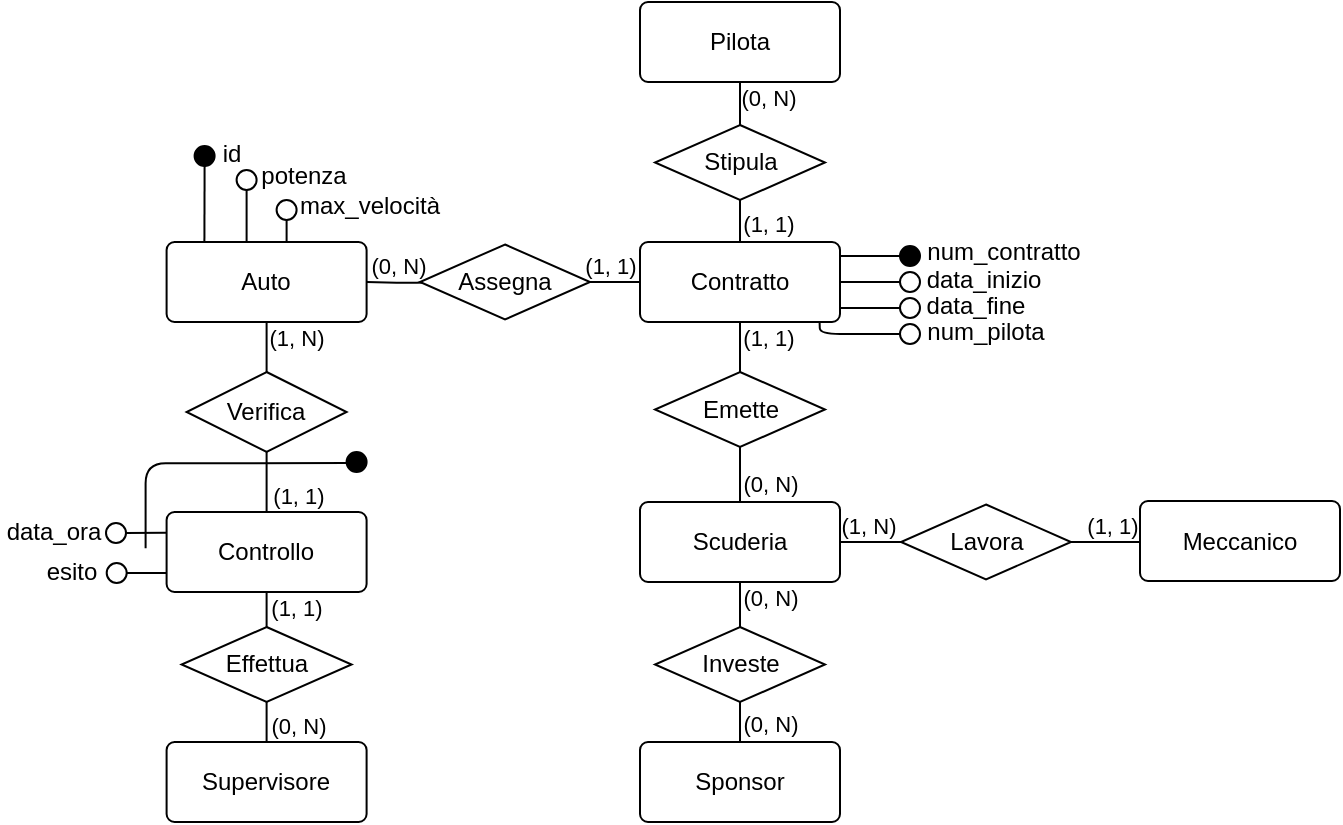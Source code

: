 <mxfile version="20.8.3" type="device"><diagram id="yc5u9u19qxj1vEaBZt0L" name="Pagina-1"><mxGraphModel dx="989" dy="520" grid="1" gridSize="10" guides="1" tooltips="1" connect="1" arrows="1" fold="1" page="1" pageScale="1" pageWidth="827" pageHeight="1169" math="0" shadow="0"><root><mxCell id="0"/><mxCell id="1" parent="0"/><mxCell id="Ldy5WiKjMDPg7ZvFULXC-1" value="Scuderia" style="rounded=1;arcSize=10;whiteSpace=wrap;html=1;align=center;" vertex="1" parent="1"><mxGeometry x="400" y="500" width="100" height="40" as="geometry"/></mxCell><mxCell id="Ldy5WiKjMDPg7ZvFULXC-11" value="Auto" style="rounded=1;arcSize=10;whiteSpace=wrap;html=1;align=center;" vertex="1" parent="1"><mxGeometry x="163.3" y="370" width="100" height="40" as="geometry"/></mxCell><mxCell id="Ldy5WiKjMDPg7ZvFULXC-12" value="Pilota" style="rounded=1;arcSize=10;whiteSpace=wrap;html=1;align=center;" vertex="1" parent="1"><mxGeometry x="400" y="250" width="100" height="40" as="geometry"/></mxCell><mxCell id="Ldy5WiKjMDPg7ZvFULXC-13" value="Meccanico" style="rounded=1;arcSize=10;whiteSpace=wrap;html=1;align=center;" vertex="1" parent="1"><mxGeometry x="650" y="499.5" width="100" height="40" as="geometry"/></mxCell><mxCell id="Ldy5WiKjMDPg7ZvFULXC-14" value="Sponsor" style="rounded=1;arcSize=10;whiteSpace=wrap;html=1;align=center;" vertex="1" parent="1"><mxGeometry x="400" y="620" width="100" height="40" as="geometry"/></mxCell><mxCell id="Ldy5WiKjMDPg7ZvFULXC-15" value="Controllo" style="rounded=1;arcSize=10;whiteSpace=wrap;html=1;align=center;" vertex="1" parent="1"><mxGeometry x="163.3" y="505" width="100" height="40" as="geometry"/></mxCell><mxCell id="Ldy5WiKjMDPg7ZvFULXC-16" value="Supervisore" style="rounded=1;arcSize=10;whiteSpace=wrap;html=1;align=center;" vertex="1" parent="1"><mxGeometry x="163.3" y="620" width="100" height="40" as="geometry"/></mxCell><mxCell id="Ldy5WiKjMDPg7ZvFULXC-17" value="Contratto" style="rounded=1;arcSize=10;whiteSpace=wrap;html=1;align=center;" vertex="1" parent="1"><mxGeometry x="400" y="370" width="100" height="40" as="geometry"/></mxCell><mxCell id="Ldy5WiKjMDPg7ZvFULXC-18" value="" style="endArrow=none;html=1;rounded=0;strokeColor=default;entryX=1;entryY=0.25;entryDx=0;entryDy=0;" edge="1" parent="1"><mxGeometry width="50" height="50" relative="1" as="geometry"><mxPoint x="530" y="390" as="sourcePoint"/><mxPoint x="500" y="390" as="targetPoint"/></mxGeometry></mxCell><mxCell id="Ldy5WiKjMDPg7ZvFULXC-19" value="" style="ellipse;whiteSpace=wrap;html=1;aspect=fixed;fillColor=none;" vertex="1" parent="1"><mxGeometry x="530" y="385" width="10" height="10" as="geometry"/></mxCell><mxCell id="Ldy5WiKjMDPg7ZvFULXC-20" value="" style="endArrow=none;html=1;rounded=0;strokeColor=default;entryX=1;entryY=0.75;entryDx=0;entryDy=0;" edge="1" parent="1"><mxGeometry width="50" height="50" relative="1" as="geometry"><mxPoint x="530" y="403" as="sourcePoint"/><mxPoint x="500" y="403" as="targetPoint"/></mxGeometry></mxCell><mxCell id="Ldy5WiKjMDPg7ZvFULXC-21" value="" style="ellipse;whiteSpace=wrap;html=1;aspect=fixed;fillColor=none;" vertex="1" parent="1"><mxGeometry x="530" y="398" width="10" height="10" as="geometry"/></mxCell><mxCell id="Ldy5WiKjMDPg7ZvFULXC-22" value="data_inizio" style="text;html=1;strokeColor=none;fillColor=none;align=center;verticalAlign=middle;whiteSpace=wrap;rounded=0;" vertex="1" parent="1"><mxGeometry x="545" y="384" width="54" height="10" as="geometry"/></mxCell><mxCell id="Ldy5WiKjMDPg7ZvFULXC-24" value="" style="endArrow=none;html=1;rounded=0;strokeColor=default;entryX=1;entryY=0.25;entryDx=0;entryDy=0;" edge="1" parent="1"><mxGeometry width="50" height="50" relative="1" as="geometry"><mxPoint x="530" y="377" as="sourcePoint"/><mxPoint x="500" y="377" as="targetPoint"/></mxGeometry></mxCell><mxCell id="Ldy5WiKjMDPg7ZvFULXC-25" value="" style="ellipse;whiteSpace=wrap;html=1;aspect=fixed;fillColor=#000000;" vertex="1" parent="1"><mxGeometry x="530" y="372" width="10" height="10" as="geometry"/></mxCell><mxCell id="Ldy5WiKjMDPg7ZvFULXC-26" value="data_fine" style="text;html=1;strokeColor=none;fillColor=none;align=center;verticalAlign=middle;whiteSpace=wrap;rounded=0;" vertex="1" parent="1"><mxGeometry x="541" y="397" width="54" height="10" as="geometry"/></mxCell><mxCell id="Ldy5WiKjMDPg7ZvFULXC-27" value="num_contratto" style="text;html=1;strokeColor=none;fillColor=none;align=center;verticalAlign=middle;whiteSpace=wrap;rounded=0;" vertex="1" parent="1"><mxGeometry x="555" y="370" width="54" height="10" as="geometry"/></mxCell><mxCell id="Ldy5WiKjMDPg7ZvFULXC-28" value="" style="endArrow=none;html=1;rounded=1;strokeColor=default;entryX=0.898;entryY=1.006;entryDx=0;entryDy=0;entryPerimeter=0;" edge="1" parent="1" target="Ldy5WiKjMDPg7ZvFULXC-17"><mxGeometry width="50" height="50" relative="1" as="geometry"><mxPoint x="530" y="416" as="sourcePoint"/><mxPoint x="500" y="416" as="targetPoint"/><Array as="points"><mxPoint x="490" y="416"/></Array></mxGeometry></mxCell><mxCell id="Ldy5WiKjMDPg7ZvFULXC-29" value="" style="ellipse;whiteSpace=wrap;html=1;aspect=fixed;fillColor=none;" vertex="1" parent="1"><mxGeometry x="530" y="411" width="10" height="10" as="geometry"/></mxCell><mxCell id="Ldy5WiKjMDPg7ZvFULXC-30" value="num_pilota" style="text;html=1;strokeColor=none;fillColor=none;align=center;verticalAlign=middle;whiteSpace=wrap;rounded=0;" vertex="1" parent="1"><mxGeometry x="546" y="410" width="54" height="10" as="geometry"/></mxCell><mxCell id="Ldy5WiKjMDPg7ZvFULXC-31" value="" style="endArrow=none;html=1;rounded=0;strokeColor=default;exitX=0.5;exitY=1;exitDx=0;exitDy=0;" edge="1" parent="1" source="Ldy5WiKjMDPg7ZvFULXC-32"><mxGeometry width="50" height="50" relative="1" as="geometry"><mxPoint x="198.8" y="340" as="sourcePoint"/><mxPoint x="203.3" y="370" as="targetPoint"/></mxGeometry></mxCell><mxCell id="Ldy5WiKjMDPg7ZvFULXC-32" value="" style="ellipse;whiteSpace=wrap;html=1;aspect=fixed;fillColor=none;" vertex="1" parent="1"><mxGeometry x="198.3" y="334" width="10" height="10" as="geometry"/></mxCell><mxCell id="Ldy5WiKjMDPg7ZvFULXC-33" value="potenza" style="text;html=1;strokeColor=none;fillColor=none;align=center;verticalAlign=middle;whiteSpace=wrap;rounded=0;" vertex="1" parent="1"><mxGeometry x="205.3" y="332" width="54" height="10" as="geometry"/></mxCell><mxCell id="Ldy5WiKjMDPg7ZvFULXC-34" value="" style="endArrow=none;html=1;rounded=0;strokeColor=default;entryX=0.189;entryY=0.005;entryDx=0;entryDy=0;exitX=0.5;exitY=1;exitDx=0;exitDy=0;entryPerimeter=0;" edge="1" parent="1" source="Ldy5WiKjMDPg7ZvFULXC-35" target="Ldy5WiKjMDPg7ZvFULXC-11"><mxGeometry width="50" height="50" relative="1" as="geometry"><mxPoint x="147.3" y="332" as="sourcePoint"/><mxPoint x="117.3" y="332" as="targetPoint"/></mxGeometry></mxCell><mxCell id="Ldy5WiKjMDPg7ZvFULXC-35" value="" style="ellipse;whiteSpace=wrap;html=1;aspect=fixed;fillColor=#000000;" vertex="1" parent="1"><mxGeometry x="177.3" y="322" width="10" height="10" as="geometry"/></mxCell><mxCell id="Ldy5WiKjMDPg7ZvFULXC-36" value="max_velocità" style="text;html=1;strokeColor=none;fillColor=none;align=center;verticalAlign=middle;whiteSpace=wrap;rounded=0;" vertex="1" parent="1"><mxGeometry x="238.3" y="347" width="54" height="10" as="geometry"/></mxCell><mxCell id="Ldy5WiKjMDPg7ZvFULXC-37" value="" style="endArrow=none;html=1;rounded=0;strokeColor=default;exitX=0.5;exitY=1;exitDx=0;exitDy=0;" edge="1" parent="1" source="Ldy5WiKjMDPg7ZvFULXC-38"><mxGeometry width="50" height="50" relative="1" as="geometry"><mxPoint x="218.8" y="355" as="sourcePoint"/><mxPoint x="223.3" y="370" as="targetPoint"/></mxGeometry></mxCell><mxCell id="Ldy5WiKjMDPg7ZvFULXC-38" value="" style="ellipse;whiteSpace=wrap;html=1;aspect=fixed;fillColor=none;" vertex="1" parent="1"><mxGeometry x="218.3" y="349" width="10" height="10" as="geometry"/></mxCell><mxCell id="Ldy5WiKjMDPg7ZvFULXC-39" value="id" style="text;html=1;strokeColor=none;fillColor=none;align=center;verticalAlign=middle;whiteSpace=wrap;rounded=0;" vertex="1" parent="1"><mxGeometry x="182.3" y="321" width="28" height="10" as="geometry"/></mxCell><mxCell id="Ldy5WiKjMDPg7ZvFULXC-40" value="" style="ellipse;whiteSpace=wrap;html=1;aspect=fixed;fillColor=#000000;" vertex="1" parent="1"><mxGeometry x="253.3" y="475" width="10" height="10" as="geometry"/></mxCell><mxCell id="Ldy5WiKjMDPg7ZvFULXC-42" value="" style="ellipse;whiteSpace=wrap;html=1;aspect=fixed;fillColor=none;" vertex="1" parent="1"><mxGeometry x="133" y="510.5" width="10" height="10" as="geometry"/></mxCell><mxCell id="Ldy5WiKjMDPg7ZvFULXC-43" value="" style="endArrow=none;html=1;rounded=0;strokeColor=default;exitX=0.003;exitY=0.148;exitDx=0;exitDy=0;entryX=1;entryY=0.5;entryDx=0;entryDy=0;exitPerimeter=0;" edge="1" parent="1" target="Ldy5WiKjMDPg7ZvFULXC-42"><mxGeometry width="50" height="50" relative="1" as="geometry"><mxPoint x="163.3" y="515.42" as="sourcePoint"/><mxPoint x="142.82" y="505.5" as="targetPoint"/></mxGeometry></mxCell><mxCell id="Ldy5WiKjMDPg7ZvFULXC-45" value="data_ora" style="text;html=1;strokeColor=none;fillColor=none;align=center;verticalAlign=middle;whiteSpace=wrap;rounded=0;" vertex="1" parent="1"><mxGeometry x="80" y="509.5" width="54" height="10" as="geometry"/></mxCell><mxCell id="Ldy5WiKjMDPg7ZvFULXC-46" value="" style="ellipse;whiteSpace=wrap;html=1;aspect=fixed;fillColor=none;" vertex="1" parent="1"><mxGeometry x="133.35" y="530.5" width="10" height="10" as="geometry"/></mxCell><mxCell id="Ldy5WiKjMDPg7ZvFULXC-47" value="" style="endArrow=none;html=1;rounded=0;strokeColor=default;entryX=1;entryY=0.5;entryDx=0;entryDy=0;" edge="1" parent="1" target="Ldy5WiKjMDPg7ZvFULXC-46"><mxGeometry width="50" height="50" relative="1" as="geometry"><mxPoint x="163" y="535.5" as="sourcePoint"/><mxPoint x="143.17" y="525.5" as="targetPoint"/></mxGeometry></mxCell><mxCell id="Ldy5WiKjMDPg7ZvFULXC-48" value="esito" style="text;html=1;strokeColor=none;fillColor=none;align=center;verticalAlign=middle;whiteSpace=wrap;rounded=0;" vertex="1" parent="1"><mxGeometry x="89" y="529.5" width="54" height="10" as="geometry"/></mxCell><mxCell id="Ldy5WiKjMDPg7ZvFULXC-51" style="edgeStyle=orthogonalEdgeStyle;rounded=1;orthogonalLoop=1;jettySize=auto;html=1;exitX=0.5;exitY=1;exitDx=0;exitDy=0;entryX=0.5;entryY=0;entryDx=0;entryDy=0;endArrow=none;endFill=0;" edge="1" parent="1" source="Ldy5WiKjMDPg7ZvFULXC-49" target="Ldy5WiKjMDPg7ZvFULXC-15"><mxGeometry relative="1" as="geometry"/></mxCell><mxCell id="Ldy5WiKjMDPg7ZvFULXC-76" value="(1, 1)" style="edgeLabel;html=1;align=center;verticalAlign=middle;resizable=0;points=[];" vertex="1" connectable="0" parent="Ldy5WiKjMDPg7ZvFULXC-51"><mxGeometry x="0.628" relative="1" as="geometry"><mxPoint x="15" y="-3" as="offset"/></mxGeometry></mxCell><mxCell id="Ldy5WiKjMDPg7ZvFULXC-52" style="edgeStyle=orthogonalEdgeStyle;rounded=1;orthogonalLoop=1;jettySize=auto;html=1;exitX=0.5;exitY=0;exitDx=0;exitDy=0;entryX=0.5;entryY=1;entryDx=0;entryDy=0;endArrow=none;endFill=0;" edge="1" parent="1" source="Ldy5WiKjMDPg7ZvFULXC-49" target="Ldy5WiKjMDPg7ZvFULXC-11"><mxGeometry relative="1" as="geometry"/></mxCell><mxCell id="Ldy5WiKjMDPg7ZvFULXC-77" value="(1, N)" style="edgeLabel;html=1;align=center;verticalAlign=middle;resizable=0;points=[];" vertex="1" connectable="0" parent="Ldy5WiKjMDPg7ZvFULXC-52"><mxGeometry x="0.749" y="-1" relative="1" as="geometry"><mxPoint x="13" y="5" as="offset"/></mxGeometry></mxCell><mxCell id="Ldy5WiKjMDPg7ZvFULXC-49" value="Verifica" style="shape=rhombus;perimeter=rhombusPerimeter;whiteSpace=wrap;html=1;align=center;fillColor=#FFFFFF;" vertex="1" parent="1"><mxGeometry x="173.3" y="435" width="80" height="40" as="geometry"/></mxCell><mxCell id="Ldy5WiKjMDPg7ZvFULXC-55" value="" style="endArrow=none;html=1;strokeColor=default;exitX=0.003;exitY=0.148;exitDx=0;exitDy=0;exitPerimeter=0;rounded=1;" edge="1" parent="1"><mxGeometry width="50" height="50" relative="1" as="geometry"><mxPoint x="253.8" y="480.5" as="sourcePoint"/><mxPoint x="152.8" y="523.14" as="targetPoint"/><Array as="points"><mxPoint x="152.8" y="480.64"/></Array></mxGeometry></mxCell><mxCell id="Ldy5WiKjMDPg7ZvFULXC-57" style="edgeStyle=orthogonalEdgeStyle;rounded=1;orthogonalLoop=1;jettySize=auto;html=1;exitX=0.5;exitY=1;exitDx=0;exitDy=0;entryX=0.5;entryY=0;entryDx=0;entryDy=0;endArrow=none;endFill=0;" edge="1" parent="1" source="Ldy5WiKjMDPg7ZvFULXC-56" target="Ldy5WiKjMDPg7ZvFULXC-1"><mxGeometry relative="1" as="geometry"/></mxCell><mxCell id="Ldy5WiKjMDPg7ZvFULXC-85" value="(0, N)" style="edgeLabel;html=1;align=center;verticalAlign=middle;resizable=0;points=[];" vertex="1" connectable="0" parent="Ldy5WiKjMDPg7ZvFULXC-57"><mxGeometry x="0.653" y="1" relative="1" as="geometry"><mxPoint x="14" y="-4" as="offset"/></mxGeometry></mxCell><mxCell id="Ldy5WiKjMDPg7ZvFULXC-58" style="edgeStyle=orthogonalEdgeStyle;rounded=1;orthogonalLoop=1;jettySize=auto;html=1;exitX=0.5;exitY=0;exitDx=0;exitDy=0;entryX=0.5;entryY=1;entryDx=0;entryDy=0;endArrow=none;endFill=0;" edge="1" parent="1" source="Ldy5WiKjMDPg7ZvFULXC-56" target="Ldy5WiKjMDPg7ZvFULXC-17"><mxGeometry relative="1" as="geometry"/></mxCell><mxCell id="Ldy5WiKjMDPg7ZvFULXC-84" value="(1, 1)" style="edgeLabel;html=1;align=center;verticalAlign=middle;resizable=0;points=[];" vertex="1" connectable="0" parent="Ldy5WiKjMDPg7ZvFULXC-58"><mxGeometry x="0.749" relative="1" as="geometry"><mxPoint x="14" y="5" as="offset"/></mxGeometry></mxCell><mxCell id="Ldy5WiKjMDPg7ZvFULXC-56" value="Emette" style="shape=rhombus;perimeter=rhombusPerimeter;whiteSpace=wrap;html=1;align=center;fillColor=#FFFFFF;" vertex="1" parent="1"><mxGeometry x="407.5" y="435" width="85" height="37.5" as="geometry"/></mxCell><mxCell id="Ldy5WiKjMDPg7ZvFULXC-64" style="edgeStyle=orthogonalEdgeStyle;rounded=1;orthogonalLoop=1;jettySize=auto;html=1;exitX=0;exitY=0.5;exitDx=0;exitDy=0;entryX=1;entryY=0.5;entryDx=0;entryDy=0;endArrow=none;endFill=0;" edge="1" parent="1" target="Ldy5WiKjMDPg7ZvFULXC-11"><mxGeometry relative="1" as="geometry"><mxPoint x="303.3" y="390" as="sourcePoint"/></mxGeometry></mxCell><mxCell id="Ldy5WiKjMDPg7ZvFULXC-81" value="(0, N)" style="edgeLabel;html=1;align=center;verticalAlign=middle;resizable=0;points=[];" vertex="1" connectable="0" parent="Ldy5WiKjMDPg7ZvFULXC-64"><mxGeometry x="0.65" y="-2" relative="1" as="geometry"><mxPoint x="8" y="-6" as="offset"/></mxGeometry></mxCell><mxCell id="Ldy5WiKjMDPg7ZvFULXC-65" style="edgeStyle=orthogonalEdgeStyle;rounded=1;orthogonalLoop=1;jettySize=auto;html=1;exitX=1;exitY=0.5;exitDx=0;exitDy=0;entryX=0;entryY=0.5;entryDx=0;entryDy=0;endArrow=none;endFill=0;" edge="1" parent="1" source="Ldy5WiKjMDPg7ZvFULXC-59" target="Ldy5WiKjMDPg7ZvFULXC-17"><mxGeometry relative="1" as="geometry"/></mxCell><mxCell id="Ldy5WiKjMDPg7ZvFULXC-80" value="(1, 1)" style="edgeLabel;html=1;align=center;verticalAlign=middle;resizable=0;points=[];" vertex="1" connectable="0" parent="Ldy5WiKjMDPg7ZvFULXC-65"><mxGeometry x="0.696" y="-1" relative="1" as="geometry"><mxPoint x="-11" y="-9" as="offset"/></mxGeometry></mxCell><mxCell id="Ldy5WiKjMDPg7ZvFULXC-59" value="Assegna" style="shape=rhombus;perimeter=rhombusPerimeter;whiteSpace=wrap;html=1;align=center;fillColor=#FFFFFF;" vertex="1" parent="1"><mxGeometry x="290" y="371.25" width="85" height="37.5" as="geometry"/></mxCell><mxCell id="Ldy5WiKjMDPg7ZvFULXC-66" style="edgeStyle=orthogonalEdgeStyle;rounded=1;orthogonalLoop=1;jettySize=auto;html=1;exitX=0.5;exitY=1;exitDx=0;exitDy=0;entryX=0.5;entryY=0;entryDx=0;entryDy=0;endArrow=none;endFill=0;" edge="1" parent="1" source="Ldy5WiKjMDPg7ZvFULXC-60" target="Ldy5WiKjMDPg7ZvFULXC-17"><mxGeometry relative="1" as="geometry"><Array as="points"><mxPoint x="450" y="360"/><mxPoint x="450" y="360"/></Array></mxGeometry></mxCell><mxCell id="Ldy5WiKjMDPg7ZvFULXC-83" value="(1, 1)" style="edgeLabel;html=1;align=center;verticalAlign=middle;resizable=0;points=[];" vertex="1" connectable="0" parent="Ldy5WiKjMDPg7ZvFULXC-66"><mxGeometry x="0.258" relative="1" as="geometry"><mxPoint x="14" y="-1" as="offset"/></mxGeometry></mxCell><mxCell id="Ldy5WiKjMDPg7ZvFULXC-67" style="edgeStyle=orthogonalEdgeStyle;rounded=1;orthogonalLoop=1;jettySize=auto;html=1;exitX=0.5;exitY=0;exitDx=0;exitDy=0;entryX=0.5;entryY=1;entryDx=0;entryDy=0;endArrow=none;endFill=0;" edge="1" parent="1" source="Ldy5WiKjMDPg7ZvFULXC-60" target="Ldy5WiKjMDPg7ZvFULXC-12"><mxGeometry relative="1" as="geometry"><Array as="points"><mxPoint x="450" y="290"/><mxPoint x="450" y="290"/></Array></mxGeometry></mxCell><mxCell id="Ldy5WiKjMDPg7ZvFULXC-82" value="(0, N)" style="edgeLabel;html=1;align=center;verticalAlign=middle;resizable=0;points=[];" vertex="1" connectable="0" parent="Ldy5WiKjMDPg7ZvFULXC-67"><mxGeometry x="-0.266" relative="1" as="geometry"><mxPoint x="14" y="-6" as="offset"/></mxGeometry></mxCell><mxCell id="Ldy5WiKjMDPg7ZvFULXC-60" value="Stipula" style="shape=rhombus;perimeter=rhombusPerimeter;whiteSpace=wrap;html=1;align=center;fillColor=#FFFFFF;" vertex="1" parent="1"><mxGeometry x="407.5" y="311.5" width="85" height="37.5" as="geometry"/></mxCell><mxCell id="Ldy5WiKjMDPg7ZvFULXC-68" style="edgeStyle=orthogonalEdgeStyle;rounded=1;orthogonalLoop=1;jettySize=auto;html=1;exitX=0;exitY=0.5;exitDx=0;exitDy=0;entryX=1;entryY=0.5;entryDx=0;entryDy=0;endArrow=none;endFill=0;" edge="1" parent="1" source="Ldy5WiKjMDPg7ZvFULXC-61" target="Ldy5WiKjMDPg7ZvFULXC-1"><mxGeometry relative="1" as="geometry"/></mxCell><mxCell id="Ldy5WiKjMDPg7ZvFULXC-88" value="(1, N)" style="edgeLabel;html=1;align=center;verticalAlign=middle;resizable=0;points=[];" vertex="1" connectable="0" parent="Ldy5WiKjMDPg7ZvFULXC-68"><mxGeometry x="0.233" relative="1" as="geometry"><mxPoint x="2" y="-8" as="offset"/></mxGeometry></mxCell><mxCell id="Ldy5WiKjMDPg7ZvFULXC-69" style="edgeStyle=orthogonalEdgeStyle;rounded=1;orthogonalLoop=1;jettySize=auto;html=1;exitX=1;exitY=0.5;exitDx=0;exitDy=0;entryX=0;entryY=0.5;entryDx=0;entryDy=0;endArrow=none;endFill=0;" edge="1" parent="1" source="Ldy5WiKjMDPg7ZvFULXC-61" target="Ldy5WiKjMDPg7ZvFULXC-13"><mxGeometry relative="1" as="geometry"/></mxCell><mxCell id="Ldy5WiKjMDPg7ZvFULXC-89" value="(1, 1)" style="edgeLabel;html=1;align=center;verticalAlign=middle;resizable=0;points=[];" vertex="1" connectable="0" parent="Ldy5WiKjMDPg7ZvFULXC-69"><mxGeometry x="-0.28" relative="1" as="geometry"><mxPoint x="8" y="-8" as="offset"/></mxGeometry></mxCell><mxCell id="Ldy5WiKjMDPg7ZvFULXC-61" value="Lavora" style="shape=rhombus;perimeter=rhombusPerimeter;whiteSpace=wrap;html=1;align=center;fillColor=#FFFFFF;" vertex="1" parent="1"><mxGeometry x="530.5" y="501.25" width="85" height="37.5" as="geometry"/></mxCell><mxCell id="Ldy5WiKjMDPg7ZvFULXC-70" style="edgeStyle=orthogonalEdgeStyle;rounded=1;orthogonalLoop=1;jettySize=auto;html=1;exitX=0.5;exitY=0;exitDx=0;exitDy=0;entryX=0.5;entryY=1;entryDx=0;entryDy=0;endArrow=none;endFill=0;" edge="1" parent="1" source="Ldy5WiKjMDPg7ZvFULXC-62" target="Ldy5WiKjMDPg7ZvFULXC-1"><mxGeometry relative="1" as="geometry"/></mxCell><mxCell id="Ldy5WiKjMDPg7ZvFULXC-86" value="(0, N)" style="edgeLabel;html=1;align=center;verticalAlign=middle;resizable=0;points=[];" vertex="1" connectable="0" parent="Ldy5WiKjMDPg7ZvFULXC-70"><mxGeometry x="0.754" relative="1" as="geometry"><mxPoint x="15" y="5" as="offset"/></mxGeometry></mxCell><mxCell id="Ldy5WiKjMDPg7ZvFULXC-71" style="edgeStyle=orthogonalEdgeStyle;rounded=1;orthogonalLoop=1;jettySize=auto;html=1;exitX=0.5;exitY=1;exitDx=0;exitDy=0;entryX=0.5;entryY=0;entryDx=0;entryDy=0;endArrow=none;endFill=0;" edge="1" parent="1" source="Ldy5WiKjMDPg7ZvFULXC-62" target="Ldy5WiKjMDPg7ZvFULXC-14"><mxGeometry relative="1" as="geometry"/></mxCell><mxCell id="Ldy5WiKjMDPg7ZvFULXC-87" value="(0, N)" style="edgeLabel;html=1;align=center;verticalAlign=middle;resizable=0;points=[];" vertex="1" connectable="0" parent="Ldy5WiKjMDPg7ZvFULXC-71"><mxGeometry x="0.218" y="1" relative="1" as="geometry"><mxPoint x="14" y="-1" as="offset"/></mxGeometry></mxCell><mxCell id="Ldy5WiKjMDPg7ZvFULXC-62" value="Investe" style="shape=rhombus;perimeter=rhombusPerimeter;whiteSpace=wrap;html=1;align=center;fillColor=#FFFFFF;" vertex="1" parent="1"><mxGeometry x="407.5" y="562.5" width="85" height="37.5" as="geometry"/></mxCell><mxCell id="Ldy5WiKjMDPg7ZvFULXC-72" style="edgeStyle=orthogonalEdgeStyle;rounded=1;orthogonalLoop=1;jettySize=auto;html=1;exitX=0.5;exitY=0;exitDx=0;exitDy=0;entryX=0.5;entryY=1;entryDx=0;entryDy=0;endArrow=none;endFill=0;" edge="1" parent="1" source="Ldy5WiKjMDPg7ZvFULXC-63" target="Ldy5WiKjMDPg7ZvFULXC-15"><mxGeometry relative="1" as="geometry"/></mxCell><mxCell id="Ldy5WiKjMDPg7ZvFULXC-75" value="(1, 1)" style="edgeLabel;html=1;align=center;verticalAlign=middle;resizable=0;points=[];" vertex="1" connectable="0" parent="Ldy5WiKjMDPg7ZvFULXC-72"><mxGeometry x="0.282" relative="1" as="geometry"><mxPoint x="14" y="1" as="offset"/></mxGeometry></mxCell><mxCell id="Ldy5WiKjMDPg7ZvFULXC-73" style="edgeStyle=orthogonalEdgeStyle;rounded=1;orthogonalLoop=1;jettySize=auto;html=1;exitX=0.5;exitY=1;exitDx=0;exitDy=0;entryX=0.5;entryY=0;entryDx=0;entryDy=0;endArrow=none;endFill=0;" edge="1" parent="1" source="Ldy5WiKjMDPg7ZvFULXC-63" target="Ldy5WiKjMDPg7ZvFULXC-16"><mxGeometry relative="1" as="geometry"/></mxCell><mxCell id="Ldy5WiKjMDPg7ZvFULXC-74" value="(0, N)" style="edgeLabel;html=1;align=center;verticalAlign=middle;resizable=0;points=[];" vertex="1" connectable="0" parent="Ldy5WiKjMDPg7ZvFULXC-73"><mxGeometry x="0.709" relative="1" as="geometry"><mxPoint x="15" y="-5" as="offset"/></mxGeometry></mxCell><mxCell id="Ldy5WiKjMDPg7ZvFULXC-63" value="Effettua" style="shape=rhombus;perimeter=rhombusPerimeter;whiteSpace=wrap;html=1;align=center;fillColor=#FFFFFF;" vertex="1" parent="1"><mxGeometry x="170.8" y="562.5" width="85" height="37.5" as="geometry"/></mxCell></root></mxGraphModel></diagram></mxfile>